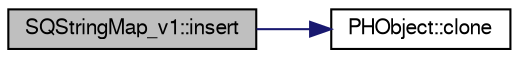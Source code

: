digraph "SQStringMap_v1::insert"
{
  bgcolor="transparent";
  edge [fontname="FreeSans",fontsize="10",labelfontname="FreeSans",labelfontsize="10"];
  node [fontname="FreeSans",fontsize="10",shape=record];
  rankdir="LR";
  Node1 [label="SQStringMap_v1::insert",height=0.2,width=0.4,color="black", fillcolor="grey75", style="filled" fontcolor="black"];
  Node1 -> Node2 [color="midnightblue",fontsize="10",style="solid",fontname="FreeSans"];
  Node2 [label="PHObject::clone",height=0.2,width=0.4,color="black",URL="$d9/d24/classPHObject.html#aeae64119bcf42ad6ae61e56e8ac9e654",tooltip="Virtual copy constructor. "];
}
